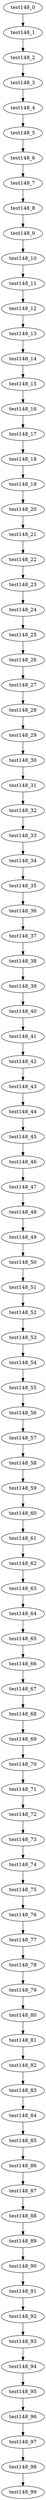digraph G {
test148_0->test148_1;
test148_1->test148_2;
test148_2->test148_3;
test148_3->test148_4;
test148_4->test148_5;
test148_5->test148_6;
test148_6->test148_7;
test148_7->test148_8;
test148_8->test148_9;
test148_9->test148_10;
test148_10->test148_11;
test148_11->test148_12;
test148_12->test148_13;
test148_13->test148_14;
test148_14->test148_15;
test148_15->test148_16;
test148_16->test148_17;
test148_17->test148_18;
test148_18->test148_19;
test148_19->test148_20;
test148_20->test148_21;
test148_21->test148_22;
test148_22->test148_23;
test148_23->test148_24;
test148_24->test148_25;
test148_25->test148_26;
test148_26->test148_27;
test148_27->test148_28;
test148_28->test148_29;
test148_29->test148_30;
test148_30->test148_31;
test148_31->test148_32;
test148_32->test148_33;
test148_33->test148_34;
test148_34->test148_35;
test148_35->test148_36;
test148_36->test148_37;
test148_37->test148_38;
test148_38->test148_39;
test148_39->test148_40;
test148_40->test148_41;
test148_41->test148_42;
test148_42->test148_43;
test148_43->test148_44;
test148_44->test148_45;
test148_45->test148_46;
test148_46->test148_47;
test148_47->test148_48;
test148_48->test148_49;
test148_49->test148_50;
test148_50->test148_51;
test148_51->test148_52;
test148_52->test148_53;
test148_53->test148_54;
test148_54->test148_55;
test148_55->test148_56;
test148_56->test148_57;
test148_57->test148_58;
test148_58->test148_59;
test148_59->test148_60;
test148_60->test148_61;
test148_61->test148_62;
test148_62->test148_63;
test148_63->test148_64;
test148_64->test148_65;
test148_65->test148_66;
test148_66->test148_67;
test148_67->test148_68;
test148_68->test148_69;
test148_69->test148_70;
test148_70->test148_71;
test148_71->test148_72;
test148_72->test148_73;
test148_73->test148_74;
test148_74->test148_75;
test148_75->test148_76;
test148_76->test148_77;
test148_77->test148_78;
test148_78->test148_79;
test148_79->test148_80;
test148_80->test148_81;
test148_81->test148_82;
test148_82->test148_83;
test148_83->test148_84;
test148_84->test148_85;
test148_85->test148_86;
test148_86->test148_87;
test148_87->test148_88;
test148_88->test148_89;
test148_89->test148_90;
test148_90->test148_91;
test148_91->test148_92;
test148_92->test148_93;
test148_93->test148_94;
test148_94->test148_95;
test148_95->test148_96;
test148_96->test148_97;
test148_97->test148_98;
test148_98->test148_99;

}
